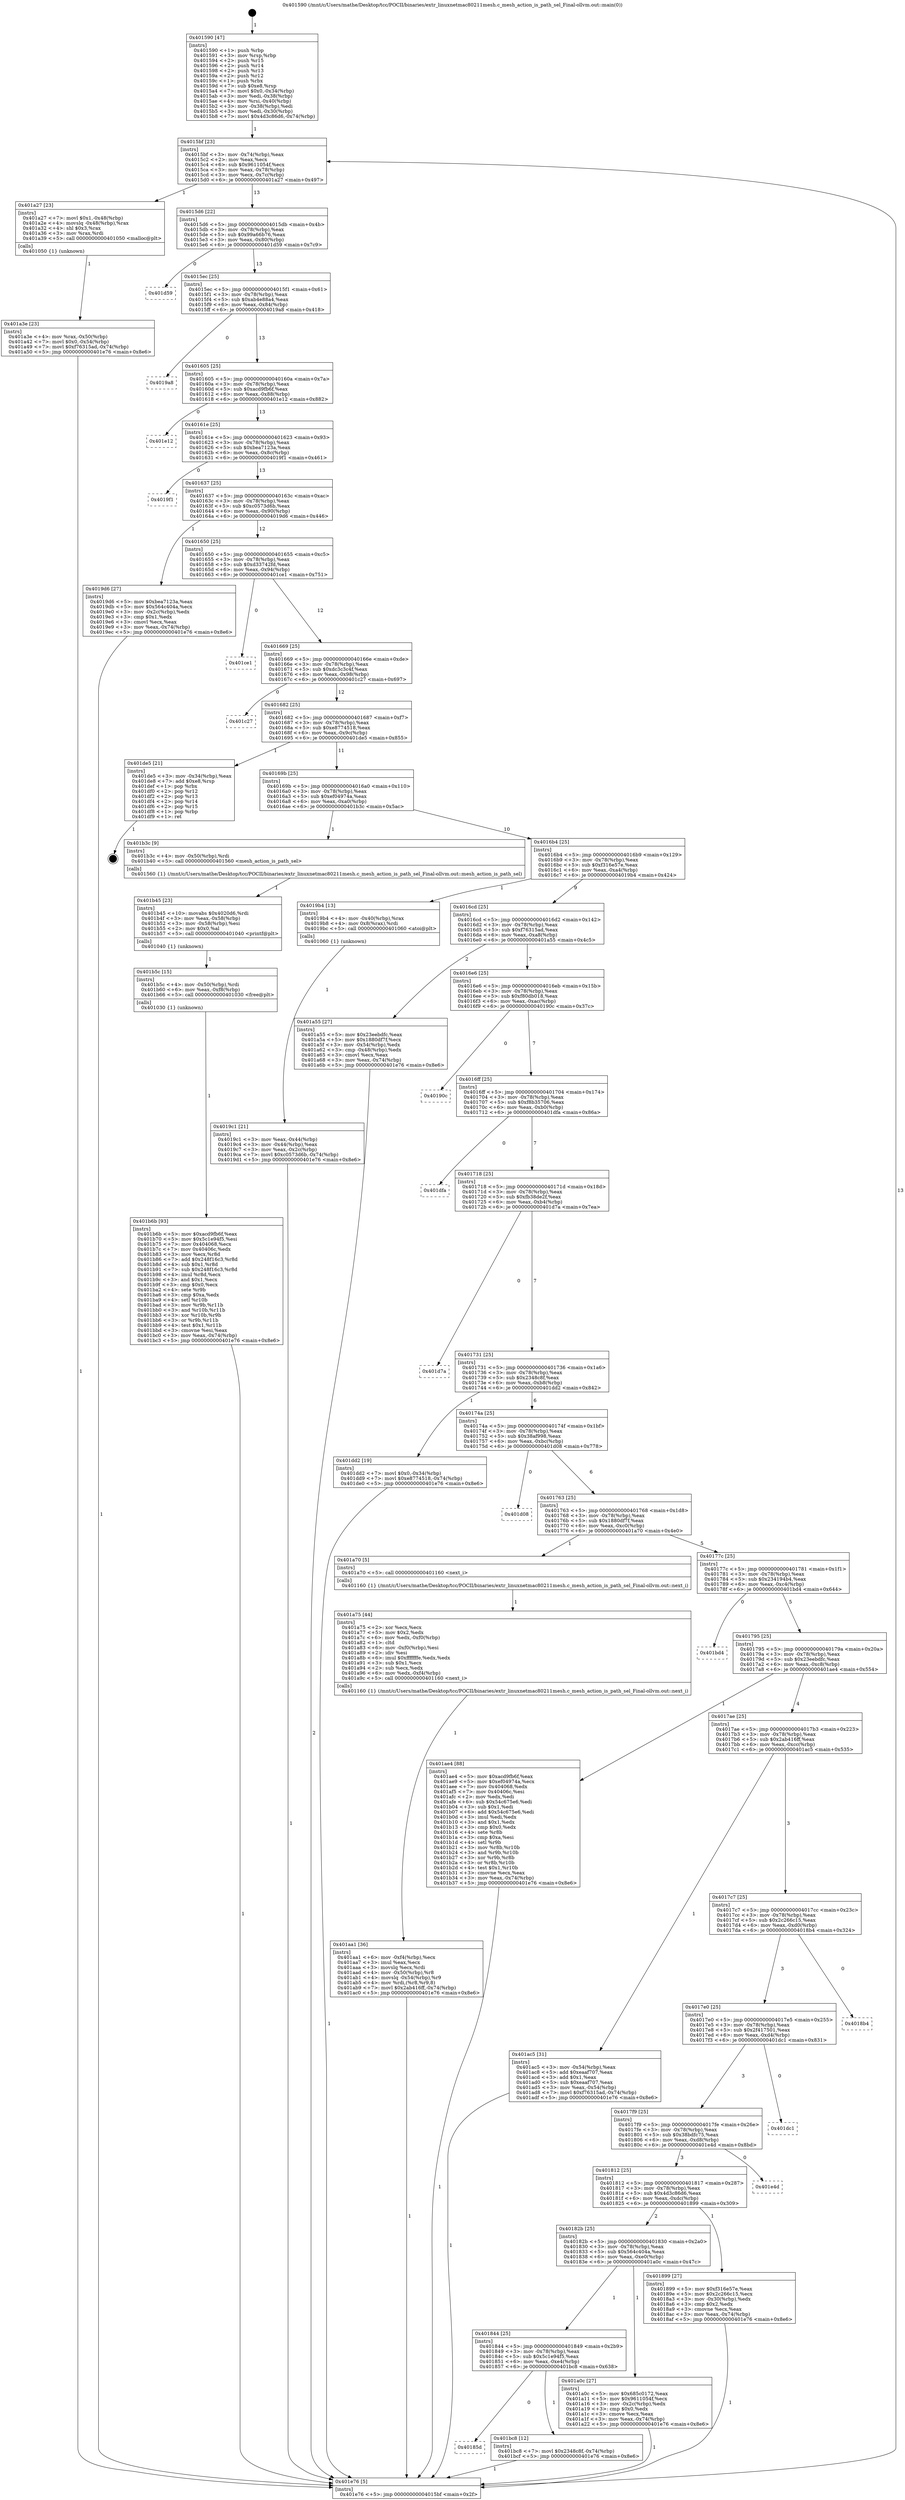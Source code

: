 digraph "0x401590" {
  label = "0x401590 (/mnt/c/Users/mathe/Desktop/tcc/POCII/binaries/extr_linuxnetmac80211mesh.c_mesh_action_is_path_sel_Final-ollvm.out::main(0))"
  labelloc = "t"
  node[shape=record]

  Entry [label="",width=0.3,height=0.3,shape=circle,fillcolor=black,style=filled]
  "0x4015bf" [label="{
     0x4015bf [23]\l
     | [instrs]\l
     &nbsp;&nbsp;0x4015bf \<+3\>: mov -0x74(%rbp),%eax\l
     &nbsp;&nbsp;0x4015c2 \<+2\>: mov %eax,%ecx\l
     &nbsp;&nbsp;0x4015c4 \<+6\>: sub $0x9611054f,%ecx\l
     &nbsp;&nbsp;0x4015ca \<+3\>: mov %eax,-0x78(%rbp)\l
     &nbsp;&nbsp;0x4015cd \<+3\>: mov %ecx,-0x7c(%rbp)\l
     &nbsp;&nbsp;0x4015d0 \<+6\>: je 0000000000401a27 \<main+0x497\>\l
  }"]
  "0x401a27" [label="{
     0x401a27 [23]\l
     | [instrs]\l
     &nbsp;&nbsp;0x401a27 \<+7\>: movl $0x1,-0x48(%rbp)\l
     &nbsp;&nbsp;0x401a2e \<+4\>: movslq -0x48(%rbp),%rax\l
     &nbsp;&nbsp;0x401a32 \<+4\>: shl $0x3,%rax\l
     &nbsp;&nbsp;0x401a36 \<+3\>: mov %rax,%rdi\l
     &nbsp;&nbsp;0x401a39 \<+5\>: call 0000000000401050 \<malloc@plt\>\l
     | [calls]\l
     &nbsp;&nbsp;0x401050 \{1\} (unknown)\l
  }"]
  "0x4015d6" [label="{
     0x4015d6 [22]\l
     | [instrs]\l
     &nbsp;&nbsp;0x4015d6 \<+5\>: jmp 00000000004015db \<main+0x4b\>\l
     &nbsp;&nbsp;0x4015db \<+3\>: mov -0x78(%rbp),%eax\l
     &nbsp;&nbsp;0x4015de \<+5\>: sub $0x99a66b76,%eax\l
     &nbsp;&nbsp;0x4015e3 \<+3\>: mov %eax,-0x80(%rbp)\l
     &nbsp;&nbsp;0x4015e6 \<+6\>: je 0000000000401d59 \<main+0x7c9\>\l
  }"]
  Exit [label="",width=0.3,height=0.3,shape=circle,fillcolor=black,style=filled,peripheries=2]
  "0x401d59" [label="{
     0x401d59\l
  }", style=dashed]
  "0x4015ec" [label="{
     0x4015ec [25]\l
     | [instrs]\l
     &nbsp;&nbsp;0x4015ec \<+5\>: jmp 00000000004015f1 \<main+0x61\>\l
     &nbsp;&nbsp;0x4015f1 \<+3\>: mov -0x78(%rbp),%eax\l
     &nbsp;&nbsp;0x4015f4 \<+5\>: sub $0xab4e88a4,%eax\l
     &nbsp;&nbsp;0x4015f9 \<+6\>: mov %eax,-0x84(%rbp)\l
     &nbsp;&nbsp;0x4015ff \<+6\>: je 00000000004019a8 \<main+0x418\>\l
  }"]
  "0x40185d" [label="{
     0x40185d\l
  }", style=dashed]
  "0x4019a8" [label="{
     0x4019a8\l
  }", style=dashed]
  "0x401605" [label="{
     0x401605 [25]\l
     | [instrs]\l
     &nbsp;&nbsp;0x401605 \<+5\>: jmp 000000000040160a \<main+0x7a\>\l
     &nbsp;&nbsp;0x40160a \<+3\>: mov -0x78(%rbp),%eax\l
     &nbsp;&nbsp;0x40160d \<+5\>: sub $0xacd9fb6f,%eax\l
     &nbsp;&nbsp;0x401612 \<+6\>: mov %eax,-0x88(%rbp)\l
     &nbsp;&nbsp;0x401618 \<+6\>: je 0000000000401e12 \<main+0x882\>\l
  }"]
  "0x401bc8" [label="{
     0x401bc8 [12]\l
     | [instrs]\l
     &nbsp;&nbsp;0x401bc8 \<+7\>: movl $0x2348c8f,-0x74(%rbp)\l
     &nbsp;&nbsp;0x401bcf \<+5\>: jmp 0000000000401e76 \<main+0x8e6\>\l
  }"]
  "0x401e12" [label="{
     0x401e12\l
  }", style=dashed]
  "0x40161e" [label="{
     0x40161e [25]\l
     | [instrs]\l
     &nbsp;&nbsp;0x40161e \<+5\>: jmp 0000000000401623 \<main+0x93\>\l
     &nbsp;&nbsp;0x401623 \<+3\>: mov -0x78(%rbp),%eax\l
     &nbsp;&nbsp;0x401626 \<+5\>: sub $0xbea7123a,%eax\l
     &nbsp;&nbsp;0x40162b \<+6\>: mov %eax,-0x8c(%rbp)\l
     &nbsp;&nbsp;0x401631 \<+6\>: je 00000000004019f1 \<main+0x461\>\l
  }"]
  "0x401b6b" [label="{
     0x401b6b [93]\l
     | [instrs]\l
     &nbsp;&nbsp;0x401b6b \<+5\>: mov $0xacd9fb6f,%eax\l
     &nbsp;&nbsp;0x401b70 \<+5\>: mov $0x5c1e94f5,%esi\l
     &nbsp;&nbsp;0x401b75 \<+7\>: mov 0x404068,%ecx\l
     &nbsp;&nbsp;0x401b7c \<+7\>: mov 0x40406c,%edx\l
     &nbsp;&nbsp;0x401b83 \<+3\>: mov %ecx,%r8d\l
     &nbsp;&nbsp;0x401b86 \<+7\>: add $0x248f16c3,%r8d\l
     &nbsp;&nbsp;0x401b8d \<+4\>: sub $0x1,%r8d\l
     &nbsp;&nbsp;0x401b91 \<+7\>: sub $0x248f16c3,%r8d\l
     &nbsp;&nbsp;0x401b98 \<+4\>: imul %r8d,%ecx\l
     &nbsp;&nbsp;0x401b9c \<+3\>: and $0x1,%ecx\l
     &nbsp;&nbsp;0x401b9f \<+3\>: cmp $0x0,%ecx\l
     &nbsp;&nbsp;0x401ba2 \<+4\>: sete %r9b\l
     &nbsp;&nbsp;0x401ba6 \<+3\>: cmp $0xa,%edx\l
     &nbsp;&nbsp;0x401ba9 \<+4\>: setl %r10b\l
     &nbsp;&nbsp;0x401bad \<+3\>: mov %r9b,%r11b\l
     &nbsp;&nbsp;0x401bb0 \<+3\>: and %r10b,%r11b\l
     &nbsp;&nbsp;0x401bb3 \<+3\>: xor %r10b,%r9b\l
     &nbsp;&nbsp;0x401bb6 \<+3\>: or %r9b,%r11b\l
     &nbsp;&nbsp;0x401bb9 \<+4\>: test $0x1,%r11b\l
     &nbsp;&nbsp;0x401bbd \<+3\>: cmovne %esi,%eax\l
     &nbsp;&nbsp;0x401bc0 \<+3\>: mov %eax,-0x74(%rbp)\l
     &nbsp;&nbsp;0x401bc3 \<+5\>: jmp 0000000000401e76 \<main+0x8e6\>\l
  }"]
  "0x4019f1" [label="{
     0x4019f1\l
  }", style=dashed]
  "0x401637" [label="{
     0x401637 [25]\l
     | [instrs]\l
     &nbsp;&nbsp;0x401637 \<+5\>: jmp 000000000040163c \<main+0xac\>\l
     &nbsp;&nbsp;0x40163c \<+3\>: mov -0x78(%rbp),%eax\l
     &nbsp;&nbsp;0x40163f \<+5\>: sub $0xc0573d6b,%eax\l
     &nbsp;&nbsp;0x401644 \<+6\>: mov %eax,-0x90(%rbp)\l
     &nbsp;&nbsp;0x40164a \<+6\>: je 00000000004019d6 \<main+0x446\>\l
  }"]
  "0x401b5c" [label="{
     0x401b5c [15]\l
     | [instrs]\l
     &nbsp;&nbsp;0x401b5c \<+4\>: mov -0x50(%rbp),%rdi\l
     &nbsp;&nbsp;0x401b60 \<+6\>: mov %eax,-0xf8(%rbp)\l
     &nbsp;&nbsp;0x401b66 \<+5\>: call 0000000000401030 \<free@plt\>\l
     | [calls]\l
     &nbsp;&nbsp;0x401030 \{1\} (unknown)\l
  }"]
  "0x4019d6" [label="{
     0x4019d6 [27]\l
     | [instrs]\l
     &nbsp;&nbsp;0x4019d6 \<+5\>: mov $0xbea7123a,%eax\l
     &nbsp;&nbsp;0x4019db \<+5\>: mov $0x564c404a,%ecx\l
     &nbsp;&nbsp;0x4019e0 \<+3\>: mov -0x2c(%rbp),%edx\l
     &nbsp;&nbsp;0x4019e3 \<+3\>: cmp $0x1,%edx\l
     &nbsp;&nbsp;0x4019e6 \<+3\>: cmovl %ecx,%eax\l
     &nbsp;&nbsp;0x4019e9 \<+3\>: mov %eax,-0x74(%rbp)\l
     &nbsp;&nbsp;0x4019ec \<+5\>: jmp 0000000000401e76 \<main+0x8e6\>\l
  }"]
  "0x401650" [label="{
     0x401650 [25]\l
     | [instrs]\l
     &nbsp;&nbsp;0x401650 \<+5\>: jmp 0000000000401655 \<main+0xc5\>\l
     &nbsp;&nbsp;0x401655 \<+3\>: mov -0x78(%rbp),%eax\l
     &nbsp;&nbsp;0x401658 \<+5\>: sub $0xd33742fd,%eax\l
     &nbsp;&nbsp;0x40165d \<+6\>: mov %eax,-0x94(%rbp)\l
     &nbsp;&nbsp;0x401663 \<+6\>: je 0000000000401ce1 \<main+0x751\>\l
  }"]
  "0x401b45" [label="{
     0x401b45 [23]\l
     | [instrs]\l
     &nbsp;&nbsp;0x401b45 \<+10\>: movabs $0x4020d6,%rdi\l
     &nbsp;&nbsp;0x401b4f \<+3\>: mov %eax,-0x58(%rbp)\l
     &nbsp;&nbsp;0x401b52 \<+3\>: mov -0x58(%rbp),%esi\l
     &nbsp;&nbsp;0x401b55 \<+2\>: mov $0x0,%al\l
     &nbsp;&nbsp;0x401b57 \<+5\>: call 0000000000401040 \<printf@plt\>\l
     | [calls]\l
     &nbsp;&nbsp;0x401040 \{1\} (unknown)\l
  }"]
  "0x401ce1" [label="{
     0x401ce1\l
  }", style=dashed]
  "0x401669" [label="{
     0x401669 [25]\l
     | [instrs]\l
     &nbsp;&nbsp;0x401669 \<+5\>: jmp 000000000040166e \<main+0xde\>\l
     &nbsp;&nbsp;0x40166e \<+3\>: mov -0x78(%rbp),%eax\l
     &nbsp;&nbsp;0x401671 \<+5\>: sub $0xdc3c3c4f,%eax\l
     &nbsp;&nbsp;0x401676 \<+6\>: mov %eax,-0x98(%rbp)\l
     &nbsp;&nbsp;0x40167c \<+6\>: je 0000000000401c27 \<main+0x697\>\l
  }"]
  "0x401aa1" [label="{
     0x401aa1 [36]\l
     | [instrs]\l
     &nbsp;&nbsp;0x401aa1 \<+6\>: mov -0xf4(%rbp),%ecx\l
     &nbsp;&nbsp;0x401aa7 \<+3\>: imul %eax,%ecx\l
     &nbsp;&nbsp;0x401aaa \<+3\>: movslq %ecx,%rdi\l
     &nbsp;&nbsp;0x401aad \<+4\>: mov -0x50(%rbp),%r8\l
     &nbsp;&nbsp;0x401ab1 \<+4\>: movslq -0x54(%rbp),%r9\l
     &nbsp;&nbsp;0x401ab5 \<+4\>: mov %rdi,(%r8,%r9,8)\l
     &nbsp;&nbsp;0x401ab9 \<+7\>: movl $0x2ab416ff,-0x74(%rbp)\l
     &nbsp;&nbsp;0x401ac0 \<+5\>: jmp 0000000000401e76 \<main+0x8e6\>\l
  }"]
  "0x401c27" [label="{
     0x401c27\l
  }", style=dashed]
  "0x401682" [label="{
     0x401682 [25]\l
     | [instrs]\l
     &nbsp;&nbsp;0x401682 \<+5\>: jmp 0000000000401687 \<main+0xf7\>\l
     &nbsp;&nbsp;0x401687 \<+3\>: mov -0x78(%rbp),%eax\l
     &nbsp;&nbsp;0x40168a \<+5\>: sub $0xe8774518,%eax\l
     &nbsp;&nbsp;0x40168f \<+6\>: mov %eax,-0x9c(%rbp)\l
     &nbsp;&nbsp;0x401695 \<+6\>: je 0000000000401de5 \<main+0x855\>\l
  }"]
  "0x401a75" [label="{
     0x401a75 [44]\l
     | [instrs]\l
     &nbsp;&nbsp;0x401a75 \<+2\>: xor %ecx,%ecx\l
     &nbsp;&nbsp;0x401a77 \<+5\>: mov $0x2,%edx\l
     &nbsp;&nbsp;0x401a7c \<+6\>: mov %edx,-0xf0(%rbp)\l
     &nbsp;&nbsp;0x401a82 \<+1\>: cltd\l
     &nbsp;&nbsp;0x401a83 \<+6\>: mov -0xf0(%rbp),%esi\l
     &nbsp;&nbsp;0x401a89 \<+2\>: idiv %esi\l
     &nbsp;&nbsp;0x401a8b \<+6\>: imul $0xfffffffe,%edx,%edx\l
     &nbsp;&nbsp;0x401a91 \<+3\>: sub $0x1,%ecx\l
     &nbsp;&nbsp;0x401a94 \<+2\>: sub %ecx,%edx\l
     &nbsp;&nbsp;0x401a96 \<+6\>: mov %edx,-0xf4(%rbp)\l
     &nbsp;&nbsp;0x401a9c \<+5\>: call 0000000000401160 \<next_i\>\l
     | [calls]\l
     &nbsp;&nbsp;0x401160 \{1\} (/mnt/c/Users/mathe/Desktop/tcc/POCII/binaries/extr_linuxnetmac80211mesh.c_mesh_action_is_path_sel_Final-ollvm.out::next_i)\l
  }"]
  "0x401de5" [label="{
     0x401de5 [21]\l
     | [instrs]\l
     &nbsp;&nbsp;0x401de5 \<+3\>: mov -0x34(%rbp),%eax\l
     &nbsp;&nbsp;0x401de8 \<+7\>: add $0xe8,%rsp\l
     &nbsp;&nbsp;0x401def \<+1\>: pop %rbx\l
     &nbsp;&nbsp;0x401df0 \<+2\>: pop %r12\l
     &nbsp;&nbsp;0x401df2 \<+2\>: pop %r13\l
     &nbsp;&nbsp;0x401df4 \<+2\>: pop %r14\l
     &nbsp;&nbsp;0x401df6 \<+2\>: pop %r15\l
     &nbsp;&nbsp;0x401df8 \<+1\>: pop %rbp\l
     &nbsp;&nbsp;0x401df9 \<+1\>: ret\l
  }"]
  "0x40169b" [label="{
     0x40169b [25]\l
     | [instrs]\l
     &nbsp;&nbsp;0x40169b \<+5\>: jmp 00000000004016a0 \<main+0x110\>\l
     &nbsp;&nbsp;0x4016a0 \<+3\>: mov -0x78(%rbp),%eax\l
     &nbsp;&nbsp;0x4016a3 \<+5\>: sub $0xef04974a,%eax\l
     &nbsp;&nbsp;0x4016a8 \<+6\>: mov %eax,-0xa0(%rbp)\l
     &nbsp;&nbsp;0x4016ae \<+6\>: je 0000000000401b3c \<main+0x5ac\>\l
  }"]
  "0x401a3e" [label="{
     0x401a3e [23]\l
     | [instrs]\l
     &nbsp;&nbsp;0x401a3e \<+4\>: mov %rax,-0x50(%rbp)\l
     &nbsp;&nbsp;0x401a42 \<+7\>: movl $0x0,-0x54(%rbp)\l
     &nbsp;&nbsp;0x401a49 \<+7\>: movl $0xf76315ad,-0x74(%rbp)\l
     &nbsp;&nbsp;0x401a50 \<+5\>: jmp 0000000000401e76 \<main+0x8e6\>\l
  }"]
  "0x401b3c" [label="{
     0x401b3c [9]\l
     | [instrs]\l
     &nbsp;&nbsp;0x401b3c \<+4\>: mov -0x50(%rbp),%rdi\l
     &nbsp;&nbsp;0x401b40 \<+5\>: call 0000000000401560 \<mesh_action_is_path_sel\>\l
     | [calls]\l
     &nbsp;&nbsp;0x401560 \{1\} (/mnt/c/Users/mathe/Desktop/tcc/POCII/binaries/extr_linuxnetmac80211mesh.c_mesh_action_is_path_sel_Final-ollvm.out::mesh_action_is_path_sel)\l
  }"]
  "0x4016b4" [label="{
     0x4016b4 [25]\l
     | [instrs]\l
     &nbsp;&nbsp;0x4016b4 \<+5\>: jmp 00000000004016b9 \<main+0x129\>\l
     &nbsp;&nbsp;0x4016b9 \<+3\>: mov -0x78(%rbp),%eax\l
     &nbsp;&nbsp;0x4016bc \<+5\>: sub $0xf316e57e,%eax\l
     &nbsp;&nbsp;0x4016c1 \<+6\>: mov %eax,-0xa4(%rbp)\l
     &nbsp;&nbsp;0x4016c7 \<+6\>: je 00000000004019b4 \<main+0x424\>\l
  }"]
  "0x401844" [label="{
     0x401844 [25]\l
     | [instrs]\l
     &nbsp;&nbsp;0x401844 \<+5\>: jmp 0000000000401849 \<main+0x2b9\>\l
     &nbsp;&nbsp;0x401849 \<+3\>: mov -0x78(%rbp),%eax\l
     &nbsp;&nbsp;0x40184c \<+5\>: sub $0x5c1e94f5,%eax\l
     &nbsp;&nbsp;0x401851 \<+6\>: mov %eax,-0xe4(%rbp)\l
     &nbsp;&nbsp;0x401857 \<+6\>: je 0000000000401bc8 \<main+0x638\>\l
  }"]
  "0x4019b4" [label="{
     0x4019b4 [13]\l
     | [instrs]\l
     &nbsp;&nbsp;0x4019b4 \<+4\>: mov -0x40(%rbp),%rax\l
     &nbsp;&nbsp;0x4019b8 \<+4\>: mov 0x8(%rax),%rdi\l
     &nbsp;&nbsp;0x4019bc \<+5\>: call 0000000000401060 \<atoi@plt\>\l
     | [calls]\l
     &nbsp;&nbsp;0x401060 \{1\} (unknown)\l
  }"]
  "0x4016cd" [label="{
     0x4016cd [25]\l
     | [instrs]\l
     &nbsp;&nbsp;0x4016cd \<+5\>: jmp 00000000004016d2 \<main+0x142\>\l
     &nbsp;&nbsp;0x4016d2 \<+3\>: mov -0x78(%rbp),%eax\l
     &nbsp;&nbsp;0x4016d5 \<+5\>: sub $0xf76315ad,%eax\l
     &nbsp;&nbsp;0x4016da \<+6\>: mov %eax,-0xa8(%rbp)\l
     &nbsp;&nbsp;0x4016e0 \<+6\>: je 0000000000401a55 \<main+0x4c5\>\l
  }"]
  "0x401a0c" [label="{
     0x401a0c [27]\l
     | [instrs]\l
     &nbsp;&nbsp;0x401a0c \<+5\>: mov $0x685c0172,%eax\l
     &nbsp;&nbsp;0x401a11 \<+5\>: mov $0x9611054f,%ecx\l
     &nbsp;&nbsp;0x401a16 \<+3\>: mov -0x2c(%rbp),%edx\l
     &nbsp;&nbsp;0x401a19 \<+3\>: cmp $0x0,%edx\l
     &nbsp;&nbsp;0x401a1c \<+3\>: cmove %ecx,%eax\l
     &nbsp;&nbsp;0x401a1f \<+3\>: mov %eax,-0x74(%rbp)\l
     &nbsp;&nbsp;0x401a22 \<+5\>: jmp 0000000000401e76 \<main+0x8e6\>\l
  }"]
  "0x401a55" [label="{
     0x401a55 [27]\l
     | [instrs]\l
     &nbsp;&nbsp;0x401a55 \<+5\>: mov $0x23eebdfc,%eax\l
     &nbsp;&nbsp;0x401a5a \<+5\>: mov $0x1880df7f,%ecx\l
     &nbsp;&nbsp;0x401a5f \<+3\>: mov -0x54(%rbp),%edx\l
     &nbsp;&nbsp;0x401a62 \<+3\>: cmp -0x48(%rbp),%edx\l
     &nbsp;&nbsp;0x401a65 \<+3\>: cmovl %ecx,%eax\l
     &nbsp;&nbsp;0x401a68 \<+3\>: mov %eax,-0x74(%rbp)\l
     &nbsp;&nbsp;0x401a6b \<+5\>: jmp 0000000000401e76 \<main+0x8e6\>\l
  }"]
  "0x4016e6" [label="{
     0x4016e6 [25]\l
     | [instrs]\l
     &nbsp;&nbsp;0x4016e6 \<+5\>: jmp 00000000004016eb \<main+0x15b\>\l
     &nbsp;&nbsp;0x4016eb \<+3\>: mov -0x78(%rbp),%eax\l
     &nbsp;&nbsp;0x4016ee \<+5\>: sub $0xf80db018,%eax\l
     &nbsp;&nbsp;0x4016f3 \<+6\>: mov %eax,-0xac(%rbp)\l
     &nbsp;&nbsp;0x4016f9 \<+6\>: je 000000000040190c \<main+0x37c\>\l
  }"]
  "0x4019c1" [label="{
     0x4019c1 [21]\l
     | [instrs]\l
     &nbsp;&nbsp;0x4019c1 \<+3\>: mov %eax,-0x44(%rbp)\l
     &nbsp;&nbsp;0x4019c4 \<+3\>: mov -0x44(%rbp),%eax\l
     &nbsp;&nbsp;0x4019c7 \<+3\>: mov %eax,-0x2c(%rbp)\l
     &nbsp;&nbsp;0x4019ca \<+7\>: movl $0xc0573d6b,-0x74(%rbp)\l
     &nbsp;&nbsp;0x4019d1 \<+5\>: jmp 0000000000401e76 \<main+0x8e6\>\l
  }"]
  "0x40190c" [label="{
     0x40190c\l
  }", style=dashed]
  "0x4016ff" [label="{
     0x4016ff [25]\l
     | [instrs]\l
     &nbsp;&nbsp;0x4016ff \<+5\>: jmp 0000000000401704 \<main+0x174\>\l
     &nbsp;&nbsp;0x401704 \<+3\>: mov -0x78(%rbp),%eax\l
     &nbsp;&nbsp;0x401707 \<+5\>: sub $0xf8b35706,%eax\l
     &nbsp;&nbsp;0x40170c \<+6\>: mov %eax,-0xb0(%rbp)\l
     &nbsp;&nbsp;0x401712 \<+6\>: je 0000000000401dfa \<main+0x86a\>\l
  }"]
  "0x401590" [label="{
     0x401590 [47]\l
     | [instrs]\l
     &nbsp;&nbsp;0x401590 \<+1\>: push %rbp\l
     &nbsp;&nbsp;0x401591 \<+3\>: mov %rsp,%rbp\l
     &nbsp;&nbsp;0x401594 \<+2\>: push %r15\l
     &nbsp;&nbsp;0x401596 \<+2\>: push %r14\l
     &nbsp;&nbsp;0x401598 \<+2\>: push %r13\l
     &nbsp;&nbsp;0x40159a \<+2\>: push %r12\l
     &nbsp;&nbsp;0x40159c \<+1\>: push %rbx\l
     &nbsp;&nbsp;0x40159d \<+7\>: sub $0xe8,%rsp\l
     &nbsp;&nbsp;0x4015a4 \<+7\>: movl $0x0,-0x34(%rbp)\l
     &nbsp;&nbsp;0x4015ab \<+3\>: mov %edi,-0x38(%rbp)\l
     &nbsp;&nbsp;0x4015ae \<+4\>: mov %rsi,-0x40(%rbp)\l
     &nbsp;&nbsp;0x4015b2 \<+3\>: mov -0x38(%rbp),%edi\l
     &nbsp;&nbsp;0x4015b5 \<+3\>: mov %edi,-0x30(%rbp)\l
     &nbsp;&nbsp;0x4015b8 \<+7\>: movl $0x4d3c86d6,-0x74(%rbp)\l
  }"]
  "0x401dfa" [label="{
     0x401dfa\l
  }", style=dashed]
  "0x401718" [label="{
     0x401718 [25]\l
     | [instrs]\l
     &nbsp;&nbsp;0x401718 \<+5\>: jmp 000000000040171d \<main+0x18d\>\l
     &nbsp;&nbsp;0x40171d \<+3\>: mov -0x78(%rbp),%eax\l
     &nbsp;&nbsp;0x401720 \<+5\>: sub $0xfb38de2f,%eax\l
     &nbsp;&nbsp;0x401725 \<+6\>: mov %eax,-0xb4(%rbp)\l
     &nbsp;&nbsp;0x40172b \<+6\>: je 0000000000401d7a \<main+0x7ea\>\l
  }"]
  "0x401e76" [label="{
     0x401e76 [5]\l
     | [instrs]\l
     &nbsp;&nbsp;0x401e76 \<+5\>: jmp 00000000004015bf \<main+0x2f\>\l
  }"]
  "0x401d7a" [label="{
     0x401d7a\l
  }", style=dashed]
  "0x401731" [label="{
     0x401731 [25]\l
     | [instrs]\l
     &nbsp;&nbsp;0x401731 \<+5\>: jmp 0000000000401736 \<main+0x1a6\>\l
     &nbsp;&nbsp;0x401736 \<+3\>: mov -0x78(%rbp),%eax\l
     &nbsp;&nbsp;0x401739 \<+5\>: sub $0x2348c8f,%eax\l
     &nbsp;&nbsp;0x40173e \<+6\>: mov %eax,-0xb8(%rbp)\l
     &nbsp;&nbsp;0x401744 \<+6\>: je 0000000000401dd2 \<main+0x842\>\l
  }"]
  "0x40182b" [label="{
     0x40182b [25]\l
     | [instrs]\l
     &nbsp;&nbsp;0x40182b \<+5\>: jmp 0000000000401830 \<main+0x2a0\>\l
     &nbsp;&nbsp;0x401830 \<+3\>: mov -0x78(%rbp),%eax\l
     &nbsp;&nbsp;0x401833 \<+5\>: sub $0x564c404a,%eax\l
     &nbsp;&nbsp;0x401838 \<+6\>: mov %eax,-0xe0(%rbp)\l
     &nbsp;&nbsp;0x40183e \<+6\>: je 0000000000401a0c \<main+0x47c\>\l
  }"]
  "0x401dd2" [label="{
     0x401dd2 [19]\l
     | [instrs]\l
     &nbsp;&nbsp;0x401dd2 \<+7\>: movl $0x0,-0x34(%rbp)\l
     &nbsp;&nbsp;0x401dd9 \<+7\>: movl $0xe8774518,-0x74(%rbp)\l
     &nbsp;&nbsp;0x401de0 \<+5\>: jmp 0000000000401e76 \<main+0x8e6\>\l
  }"]
  "0x40174a" [label="{
     0x40174a [25]\l
     | [instrs]\l
     &nbsp;&nbsp;0x40174a \<+5\>: jmp 000000000040174f \<main+0x1bf\>\l
     &nbsp;&nbsp;0x40174f \<+3\>: mov -0x78(%rbp),%eax\l
     &nbsp;&nbsp;0x401752 \<+5\>: sub $0x38af998,%eax\l
     &nbsp;&nbsp;0x401757 \<+6\>: mov %eax,-0xbc(%rbp)\l
     &nbsp;&nbsp;0x40175d \<+6\>: je 0000000000401d08 \<main+0x778\>\l
  }"]
  "0x401899" [label="{
     0x401899 [27]\l
     | [instrs]\l
     &nbsp;&nbsp;0x401899 \<+5\>: mov $0xf316e57e,%eax\l
     &nbsp;&nbsp;0x40189e \<+5\>: mov $0x2c266c15,%ecx\l
     &nbsp;&nbsp;0x4018a3 \<+3\>: mov -0x30(%rbp),%edx\l
     &nbsp;&nbsp;0x4018a6 \<+3\>: cmp $0x2,%edx\l
     &nbsp;&nbsp;0x4018a9 \<+3\>: cmovne %ecx,%eax\l
     &nbsp;&nbsp;0x4018ac \<+3\>: mov %eax,-0x74(%rbp)\l
     &nbsp;&nbsp;0x4018af \<+5\>: jmp 0000000000401e76 \<main+0x8e6\>\l
  }"]
  "0x401d08" [label="{
     0x401d08\l
  }", style=dashed]
  "0x401763" [label="{
     0x401763 [25]\l
     | [instrs]\l
     &nbsp;&nbsp;0x401763 \<+5\>: jmp 0000000000401768 \<main+0x1d8\>\l
     &nbsp;&nbsp;0x401768 \<+3\>: mov -0x78(%rbp),%eax\l
     &nbsp;&nbsp;0x40176b \<+5\>: sub $0x1880df7f,%eax\l
     &nbsp;&nbsp;0x401770 \<+6\>: mov %eax,-0xc0(%rbp)\l
     &nbsp;&nbsp;0x401776 \<+6\>: je 0000000000401a70 \<main+0x4e0\>\l
  }"]
  "0x401812" [label="{
     0x401812 [25]\l
     | [instrs]\l
     &nbsp;&nbsp;0x401812 \<+5\>: jmp 0000000000401817 \<main+0x287\>\l
     &nbsp;&nbsp;0x401817 \<+3\>: mov -0x78(%rbp),%eax\l
     &nbsp;&nbsp;0x40181a \<+5\>: sub $0x4d3c86d6,%eax\l
     &nbsp;&nbsp;0x40181f \<+6\>: mov %eax,-0xdc(%rbp)\l
     &nbsp;&nbsp;0x401825 \<+6\>: je 0000000000401899 \<main+0x309\>\l
  }"]
  "0x401a70" [label="{
     0x401a70 [5]\l
     | [instrs]\l
     &nbsp;&nbsp;0x401a70 \<+5\>: call 0000000000401160 \<next_i\>\l
     | [calls]\l
     &nbsp;&nbsp;0x401160 \{1\} (/mnt/c/Users/mathe/Desktop/tcc/POCII/binaries/extr_linuxnetmac80211mesh.c_mesh_action_is_path_sel_Final-ollvm.out::next_i)\l
  }"]
  "0x40177c" [label="{
     0x40177c [25]\l
     | [instrs]\l
     &nbsp;&nbsp;0x40177c \<+5\>: jmp 0000000000401781 \<main+0x1f1\>\l
     &nbsp;&nbsp;0x401781 \<+3\>: mov -0x78(%rbp),%eax\l
     &nbsp;&nbsp;0x401784 \<+5\>: sub $0x234194b4,%eax\l
     &nbsp;&nbsp;0x401789 \<+6\>: mov %eax,-0xc4(%rbp)\l
     &nbsp;&nbsp;0x40178f \<+6\>: je 0000000000401bd4 \<main+0x644\>\l
  }"]
  "0x401e4d" [label="{
     0x401e4d\l
  }", style=dashed]
  "0x401bd4" [label="{
     0x401bd4\l
  }", style=dashed]
  "0x401795" [label="{
     0x401795 [25]\l
     | [instrs]\l
     &nbsp;&nbsp;0x401795 \<+5\>: jmp 000000000040179a \<main+0x20a\>\l
     &nbsp;&nbsp;0x40179a \<+3\>: mov -0x78(%rbp),%eax\l
     &nbsp;&nbsp;0x40179d \<+5\>: sub $0x23eebdfc,%eax\l
     &nbsp;&nbsp;0x4017a2 \<+6\>: mov %eax,-0xc8(%rbp)\l
     &nbsp;&nbsp;0x4017a8 \<+6\>: je 0000000000401ae4 \<main+0x554\>\l
  }"]
  "0x4017f9" [label="{
     0x4017f9 [25]\l
     | [instrs]\l
     &nbsp;&nbsp;0x4017f9 \<+5\>: jmp 00000000004017fe \<main+0x26e\>\l
     &nbsp;&nbsp;0x4017fe \<+3\>: mov -0x78(%rbp),%eax\l
     &nbsp;&nbsp;0x401801 \<+5\>: sub $0x38bdfc75,%eax\l
     &nbsp;&nbsp;0x401806 \<+6\>: mov %eax,-0xd8(%rbp)\l
     &nbsp;&nbsp;0x40180c \<+6\>: je 0000000000401e4d \<main+0x8bd\>\l
  }"]
  "0x401ae4" [label="{
     0x401ae4 [88]\l
     | [instrs]\l
     &nbsp;&nbsp;0x401ae4 \<+5\>: mov $0xacd9fb6f,%eax\l
     &nbsp;&nbsp;0x401ae9 \<+5\>: mov $0xef04974a,%ecx\l
     &nbsp;&nbsp;0x401aee \<+7\>: mov 0x404068,%edx\l
     &nbsp;&nbsp;0x401af5 \<+7\>: mov 0x40406c,%esi\l
     &nbsp;&nbsp;0x401afc \<+2\>: mov %edx,%edi\l
     &nbsp;&nbsp;0x401afe \<+6\>: sub $0x54c675e6,%edi\l
     &nbsp;&nbsp;0x401b04 \<+3\>: sub $0x1,%edi\l
     &nbsp;&nbsp;0x401b07 \<+6\>: add $0x54c675e6,%edi\l
     &nbsp;&nbsp;0x401b0d \<+3\>: imul %edi,%edx\l
     &nbsp;&nbsp;0x401b10 \<+3\>: and $0x1,%edx\l
     &nbsp;&nbsp;0x401b13 \<+3\>: cmp $0x0,%edx\l
     &nbsp;&nbsp;0x401b16 \<+4\>: sete %r8b\l
     &nbsp;&nbsp;0x401b1a \<+3\>: cmp $0xa,%esi\l
     &nbsp;&nbsp;0x401b1d \<+4\>: setl %r9b\l
     &nbsp;&nbsp;0x401b21 \<+3\>: mov %r8b,%r10b\l
     &nbsp;&nbsp;0x401b24 \<+3\>: and %r9b,%r10b\l
     &nbsp;&nbsp;0x401b27 \<+3\>: xor %r9b,%r8b\l
     &nbsp;&nbsp;0x401b2a \<+3\>: or %r8b,%r10b\l
     &nbsp;&nbsp;0x401b2d \<+4\>: test $0x1,%r10b\l
     &nbsp;&nbsp;0x401b31 \<+3\>: cmovne %ecx,%eax\l
     &nbsp;&nbsp;0x401b34 \<+3\>: mov %eax,-0x74(%rbp)\l
     &nbsp;&nbsp;0x401b37 \<+5\>: jmp 0000000000401e76 \<main+0x8e6\>\l
  }"]
  "0x4017ae" [label="{
     0x4017ae [25]\l
     | [instrs]\l
     &nbsp;&nbsp;0x4017ae \<+5\>: jmp 00000000004017b3 \<main+0x223\>\l
     &nbsp;&nbsp;0x4017b3 \<+3\>: mov -0x78(%rbp),%eax\l
     &nbsp;&nbsp;0x4017b6 \<+5\>: sub $0x2ab416ff,%eax\l
     &nbsp;&nbsp;0x4017bb \<+6\>: mov %eax,-0xcc(%rbp)\l
     &nbsp;&nbsp;0x4017c1 \<+6\>: je 0000000000401ac5 \<main+0x535\>\l
  }"]
  "0x401dc1" [label="{
     0x401dc1\l
  }", style=dashed]
  "0x401ac5" [label="{
     0x401ac5 [31]\l
     | [instrs]\l
     &nbsp;&nbsp;0x401ac5 \<+3\>: mov -0x54(%rbp),%eax\l
     &nbsp;&nbsp;0x401ac8 \<+5\>: add $0xeaaf707,%eax\l
     &nbsp;&nbsp;0x401acd \<+3\>: add $0x1,%eax\l
     &nbsp;&nbsp;0x401ad0 \<+5\>: sub $0xeaaf707,%eax\l
     &nbsp;&nbsp;0x401ad5 \<+3\>: mov %eax,-0x54(%rbp)\l
     &nbsp;&nbsp;0x401ad8 \<+7\>: movl $0xf76315ad,-0x74(%rbp)\l
     &nbsp;&nbsp;0x401adf \<+5\>: jmp 0000000000401e76 \<main+0x8e6\>\l
  }"]
  "0x4017c7" [label="{
     0x4017c7 [25]\l
     | [instrs]\l
     &nbsp;&nbsp;0x4017c7 \<+5\>: jmp 00000000004017cc \<main+0x23c\>\l
     &nbsp;&nbsp;0x4017cc \<+3\>: mov -0x78(%rbp),%eax\l
     &nbsp;&nbsp;0x4017cf \<+5\>: sub $0x2c266c15,%eax\l
     &nbsp;&nbsp;0x4017d4 \<+6\>: mov %eax,-0xd0(%rbp)\l
     &nbsp;&nbsp;0x4017da \<+6\>: je 00000000004018b4 \<main+0x324\>\l
  }"]
  "0x4017e0" [label="{
     0x4017e0 [25]\l
     | [instrs]\l
     &nbsp;&nbsp;0x4017e0 \<+5\>: jmp 00000000004017e5 \<main+0x255\>\l
     &nbsp;&nbsp;0x4017e5 \<+3\>: mov -0x78(%rbp),%eax\l
     &nbsp;&nbsp;0x4017e8 \<+5\>: sub $0x2f417501,%eax\l
     &nbsp;&nbsp;0x4017ed \<+6\>: mov %eax,-0xd4(%rbp)\l
     &nbsp;&nbsp;0x4017f3 \<+6\>: je 0000000000401dc1 \<main+0x831\>\l
  }"]
  "0x4018b4" [label="{
     0x4018b4\l
  }", style=dashed]
  Entry -> "0x401590" [label=" 1"]
  "0x4015bf" -> "0x401a27" [label=" 1"]
  "0x4015bf" -> "0x4015d6" [label=" 13"]
  "0x401de5" -> Exit [label=" 1"]
  "0x4015d6" -> "0x401d59" [label=" 0"]
  "0x4015d6" -> "0x4015ec" [label=" 13"]
  "0x401dd2" -> "0x401e76" [label=" 1"]
  "0x4015ec" -> "0x4019a8" [label=" 0"]
  "0x4015ec" -> "0x401605" [label=" 13"]
  "0x401bc8" -> "0x401e76" [label=" 1"]
  "0x401605" -> "0x401e12" [label=" 0"]
  "0x401605" -> "0x40161e" [label=" 13"]
  "0x401844" -> "0x40185d" [label=" 0"]
  "0x40161e" -> "0x4019f1" [label=" 0"]
  "0x40161e" -> "0x401637" [label=" 13"]
  "0x401844" -> "0x401bc8" [label=" 1"]
  "0x401637" -> "0x4019d6" [label=" 1"]
  "0x401637" -> "0x401650" [label=" 12"]
  "0x401b6b" -> "0x401e76" [label=" 1"]
  "0x401650" -> "0x401ce1" [label=" 0"]
  "0x401650" -> "0x401669" [label=" 12"]
  "0x401b5c" -> "0x401b6b" [label=" 1"]
  "0x401669" -> "0x401c27" [label=" 0"]
  "0x401669" -> "0x401682" [label=" 12"]
  "0x401b45" -> "0x401b5c" [label=" 1"]
  "0x401682" -> "0x401de5" [label=" 1"]
  "0x401682" -> "0x40169b" [label=" 11"]
  "0x401b3c" -> "0x401b45" [label=" 1"]
  "0x40169b" -> "0x401b3c" [label=" 1"]
  "0x40169b" -> "0x4016b4" [label=" 10"]
  "0x401ae4" -> "0x401e76" [label=" 1"]
  "0x4016b4" -> "0x4019b4" [label=" 1"]
  "0x4016b4" -> "0x4016cd" [label=" 9"]
  "0x401ac5" -> "0x401e76" [label=" 1"]
  "0x4016cd" -> "0x401a55" [label=" 2"]
  "0x4016cd" -> "0x4016e6" [label=" 7"]
  "0x401aa1" -> "0x401e76" [label=" 1"]
  "0x4016e6" -> "0x40190c" [label=" 0"]
  "0x4016e6" -> "0x4016ff" [label=" 7"]
  "0x401a70" -> "0x401a75" [label=" 1"]
  "0x4016ff" -> "0x401dfa" [label=" 0"]
  "0x4016ff" -> "0x401718" [label=" 7"]
  "0x401a55" -> "0x401e76" [label=" 2"]
  "0x401718" -> "0x401d7a" [label=" 0"]
  "0x401718" -> "0x401731" [label=" 7"]
  "0x401a3e" -> "0x401e76" [label=" 1"]
  "0x401731" -> "0x401dd2" [label=" 1"]
  "0x401731" -> "0x40174a" [label=" 6"]
  "0x401a27" -> "0x401a3e" [label=" 1"]
  "0x40174a" -> "0x401d08" [label=" 0"]
  "0x40174a" -> "0x401763" [label=" 6"]
  "0x401a0c" -> "0x401e76" [label=" 1"]
  "0x401763" -> "0x401a70" [label=" 1"]
  "0x401763" -> "0x40177c" [label=" 5"]
  "0x40182b" -> "0x401a0c" [label=" 1"]
  "0x40177c" -> "0x401bd4" [label=" 0"]
  "0x40177c" -> "0x401795" [label=" 5"]
  "0x401a75" -> "0x401aa1" [label=" 1"]
  "0x401795" -> "0x401ae4" [label=" 1"]
  "0x401795" -> "0x4017ae" [label=" 4"]
  "0x4019c1" -> "0x401e76" [label=" 1"]
  "0x4017ae" -> "0x401ac5" [label=" 1"]
  "0x4017ae" -> "0x4017c7" [label=" 3"]
  "0x4019b4" -> "0x4019c1" [label=" 1"]
  "0x4017c7" -> "0x4018b4" [label=" 0"]
  "0x4017c7" -> "0x4017e0" [label=" 3"]
  "0x401e76" -> "0x4015bf" [label=" 13"]
  "0x4017e0" -> "0x401dc1" [label=" 0"]
  "0x4017e0" -> "0x4017f9" [label=" 3"]
  "0x4019d6" -> "0x401e76" [label=" 1"]
  "0x4017f9" -> "0x401e4d" [label=" 0"]
  "0x4017f9" -> "0x401812" [label=" 3"]
  "0x40182b" -> "0x401844" [label=" 1"]
  "0x401812" -> "0x401899" [label=" 1"]
  "0x401812" -> "0x40182b" [label=" 2"]
  "0x401899" -> "0x401e76" [label=" 1"]
  "0x401590" -> "0x4015bf" [label=" 1"]
}
